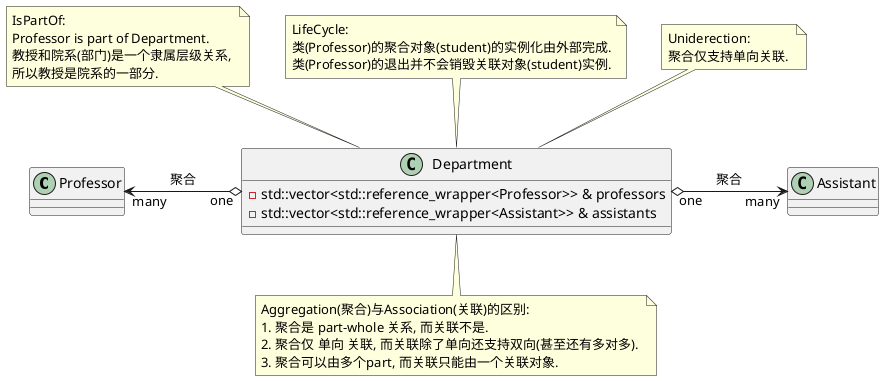 @startuml "聚合: 空心菱形+实线+箭头: 一对多"


class Professor {}


class Assistant {}


class Department {
	- std::vector<std::reference_wrapper<Professor>> & professors
	- std::vector<std::reference_wrapper<Assistant>> & assistants
}


note "IsPartOf: \n\
Professor is part of Department. \n\
教授和院系(部门)是一个隶属层级关系, \n\
所以教授是院系的一部分.\
" as n1

note "LifeCycle: \n\
类(Professor)的聚合对象(student)的实例化由外部完成.\n\
类(Professor)的退出并不会销毁关联对象(student)实例.\
" as n2

note "Uniderection:\n\
聚合仅支持单向关联. \
" as n3


note "Aggregation(聚合)与Association(关联)的区别: \n\
1. 聚合是 part-whole 关系, 而关联不是. \n\
2. 聚合仅 单向 关联, 而关联除了单向还支持双向(甚至还有多对多). \n\
3. 聚合可以由多个part, 而关联只能由一个关联对象. \
" as n4

Department .up. n3
Department .up. n2
Department .up. n1
Department .down. n4
Department "one" o-left-> "many" Professor: "        聚合        "
Department "one" o-right-> "many" Assistant: "        聚合        "

@enduml